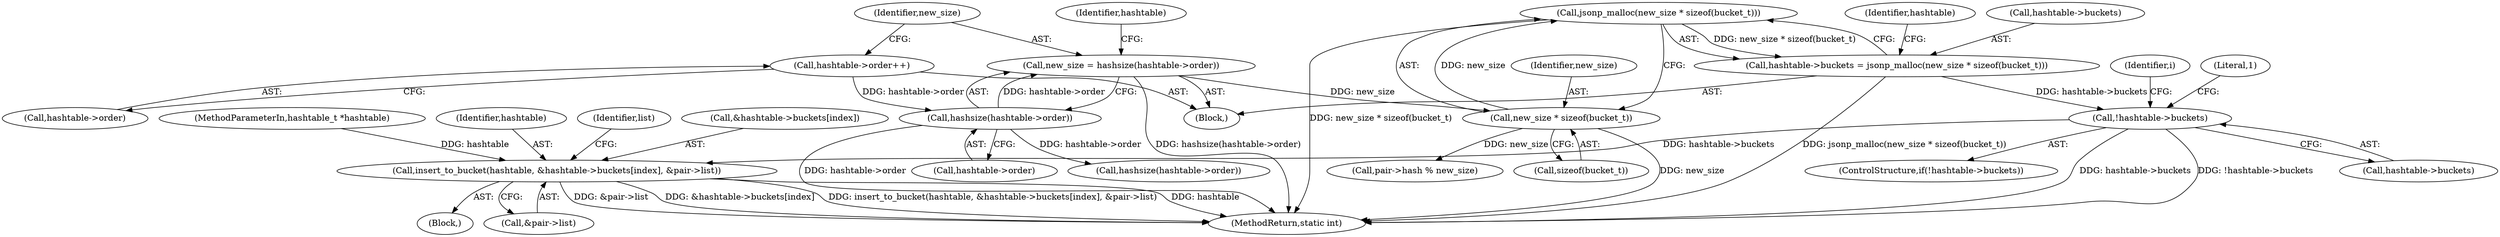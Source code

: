 digraph "0_jansson_8f80c2d83808150724d31793e6ade92749b1faa4_2@API" {
"1000127" [label="(Call,jsonp_malloc(new_size * sizeof(bucket_t)))"];
"1000128" [label="(Call,new_size * sizeof(bucket_t))"];
"1000117" [label="(Call,new_size = hashsize(hashtable->order))"];
"1000119" [label="(Call,hashsize(hashtable->order))"];
"1000113" [label="(Call,hashtable->order++)"];
"1000123" [label="(Call,hashtable->buckets = jsonp_malloc(new_size * sizeof(bucket_t)))"];
"1000133" [label="(Call,!hashtable->buckets)"];
"1000212" [label="(Call,insert_to_bucket(hashtable, &hashtable->buckets[index], &pair->list))"];
"1000146" [label="(Call,hashsize(hashtable->order))"];
"1000139" [label="(Literal,1)"];
"1000195" [label="(Block,)"];
"1000113" [label="(Call,hashtable->order++)"];
"1000114" [label="(Call,hashtable->order)"];
"1000214" [label="(Call,&hashtable->buckets[index])"];
"1000101" [label="(MethodParameterIn,hashtable_t *hashtable)"];
"1000118" [label="(Identifier,new_size)"];
"1000125" [label="(Identifier,hashtable)"];
"1000207" [label="(Call,pair->hash % new_size)"];
"1000128" [label="(Call,new_size * sizeof(bucket_t))"];
"1000213" [label="(Identifier,hashtable)"];
"1000133" [label="(Call,!hashtable->buckets)"];
"1000226" [label="(MethodReturn,static int)"];
"1000193" [label="(Identifier,list)"];
"1000129" [label="(Identifier,new_size)"];
"1000212" [label="(Call,insert_to_bucket(hashtable, &hashtable->buckets[index], &pair->list))"];
"1000142" [label="(Identifier,i)"];
"1000130" [label="(Call,sizeof(bucket_t))"];
"1000123" [label="(Call,hashtable->buckets = jsonp_malloc(new_size * sizeof(bucket_t)))"];
"1000102" [label="(Block,)"];
"1000135" [label="(Identifier,hashtable)"];
"1000134" [label="(Call,hashtable->buckets)"];
"1000220" [label="(Call,&pair->list)"];
"1000132" [label="(ControlStructure,if(!hashtable->buckets))"];
"1000127" [label="(Call,jsonp_malloc(new_size * sizeof(bucket_t)))"];
"1000117" [label="(Call,new_size = hashsize(hashtable->order))"];
"1000120" [label="(Call,hashtable->order)"];
"1000124" [label="(Call,hashtable->buckets)"];
"1000119" [label="(Call,hashsize(hashtable->order))"];
"1000127" -> "1000123"  [label="AST: "];
"1000127" -> "1000128"  [label="CFG: "];
"1000128" -> "1000127"  [label="AST: "];
"1000123" -> "1000127"  [label="CFG: "];
"1000127" -> "1000226"  [label="DDG: new_size * sizeof(bucket_t)"];
"1000127" -> "1000123"  [label="DDG: new_size * sizeof(bucket_t)"];
"1000128" -> "1000127"  [label="DDG: new_size"];
"1000128" -> "1000130"  [label="CFG: "];
"1000129" -> "1000128"  [label="AST: "];
"1000130" -> "1000128"  [label="AST: "];
"1000128" -> "1000226"  [label="DDG: new_size"];
"1000117" -> "1000128"  [label="DDG: new_size"];
"1000128" -> "1000207"  [label="DDG: new_size"];
"1000117" -> "1000102"  [label="AST: "];
"1000117" -> "1000119"  [label="CFG: "];
"1000118" -> "1000117"  [label="AST: "];
"1000119" -> "1000117"  [label="AST: "];
"1000125" -> "1000117"  [label="CFG: "];
"1000117" -> "1000226"  [label="DDG: hashsize(hashtable->order)"];
"1000119" -> "1000117"  [label="DDG: hashtable->order"];
"1000119" -> "1000120"  [label="CFG: "];
"1000120" -> "1000119"  [label="AST: "];
"1000119" -> "1000226"  [label="DDG: hashtable->order"];
"1000113" -> "1000119"  [label="DDG: hashtable->order"];
"1000119" -> "1000146"  [label="DDG: hashtable->order"];
"1000113" -> "1000102"  [label="AST: "];
"1000113" -> "1000114"  [label="CFG: "];
"1000114" -> "1000113"  [label="AST: "];
"1000118" -> "1000113"  [label="CFG: "];
"1000123" -> "1000102"  [label="AST: "];
"1000124" -> "1000123"  [label="AST: "];
"1000135" -> "1000123"  [label="CFG: "];
"1000123" -> "1000226"  [label="DDG: jsonp_malloc(new_size * sizeof(bucket_t))"];
"1000123" -> "1000133"  [label="DDG: hashtable->buckets"];
"1000133" -> "1000132"  [label="AST: "];
"1000133" -> "1000134"  [label="CFG: "];
"1000134" -> "1000133"  [label="AST: "];
"1000139" -> "1000133"  [label="CFG: "];
"1000142" -> "1000133"  [label="CFG: "];
"1000133" -> "1000226"  [label="DDG: !hashtable->buckets"];
"1000133" -> "1000226"  [label="DDG: hashtable->buckets"];
"1000133" -> "1000212"  [label="DDG: hashtable->buckets"];
"1000212" -> "1000195"  [label="AST: "];
"1000212" -> "1000220"  [label="CFG: "];
"1000213" -> "1000212"  [label="AST: "];
"1000214" -> "1000212"  [label="AST: "];
"1000220" -> "1000212"  [label="AST: "];
"1000193" -> "1000212"  [label="CFG: "];
"1000212" -> "1000226"  [label="DDG: &hashtable->buckets[index]"];
"1000212" -> "1000226"  [label="DDG: insert_to_bucket(hashtable, &hashtable->buckets[index], &pair->list)"];
"1000212" -> "1000226"  [label="DDG: hashtable"];
"1000212" -> "1000226"  [label="DDG: &pair->list"];
"1000101" -> "1000212"  [label="DDG: hashtable"];
}

